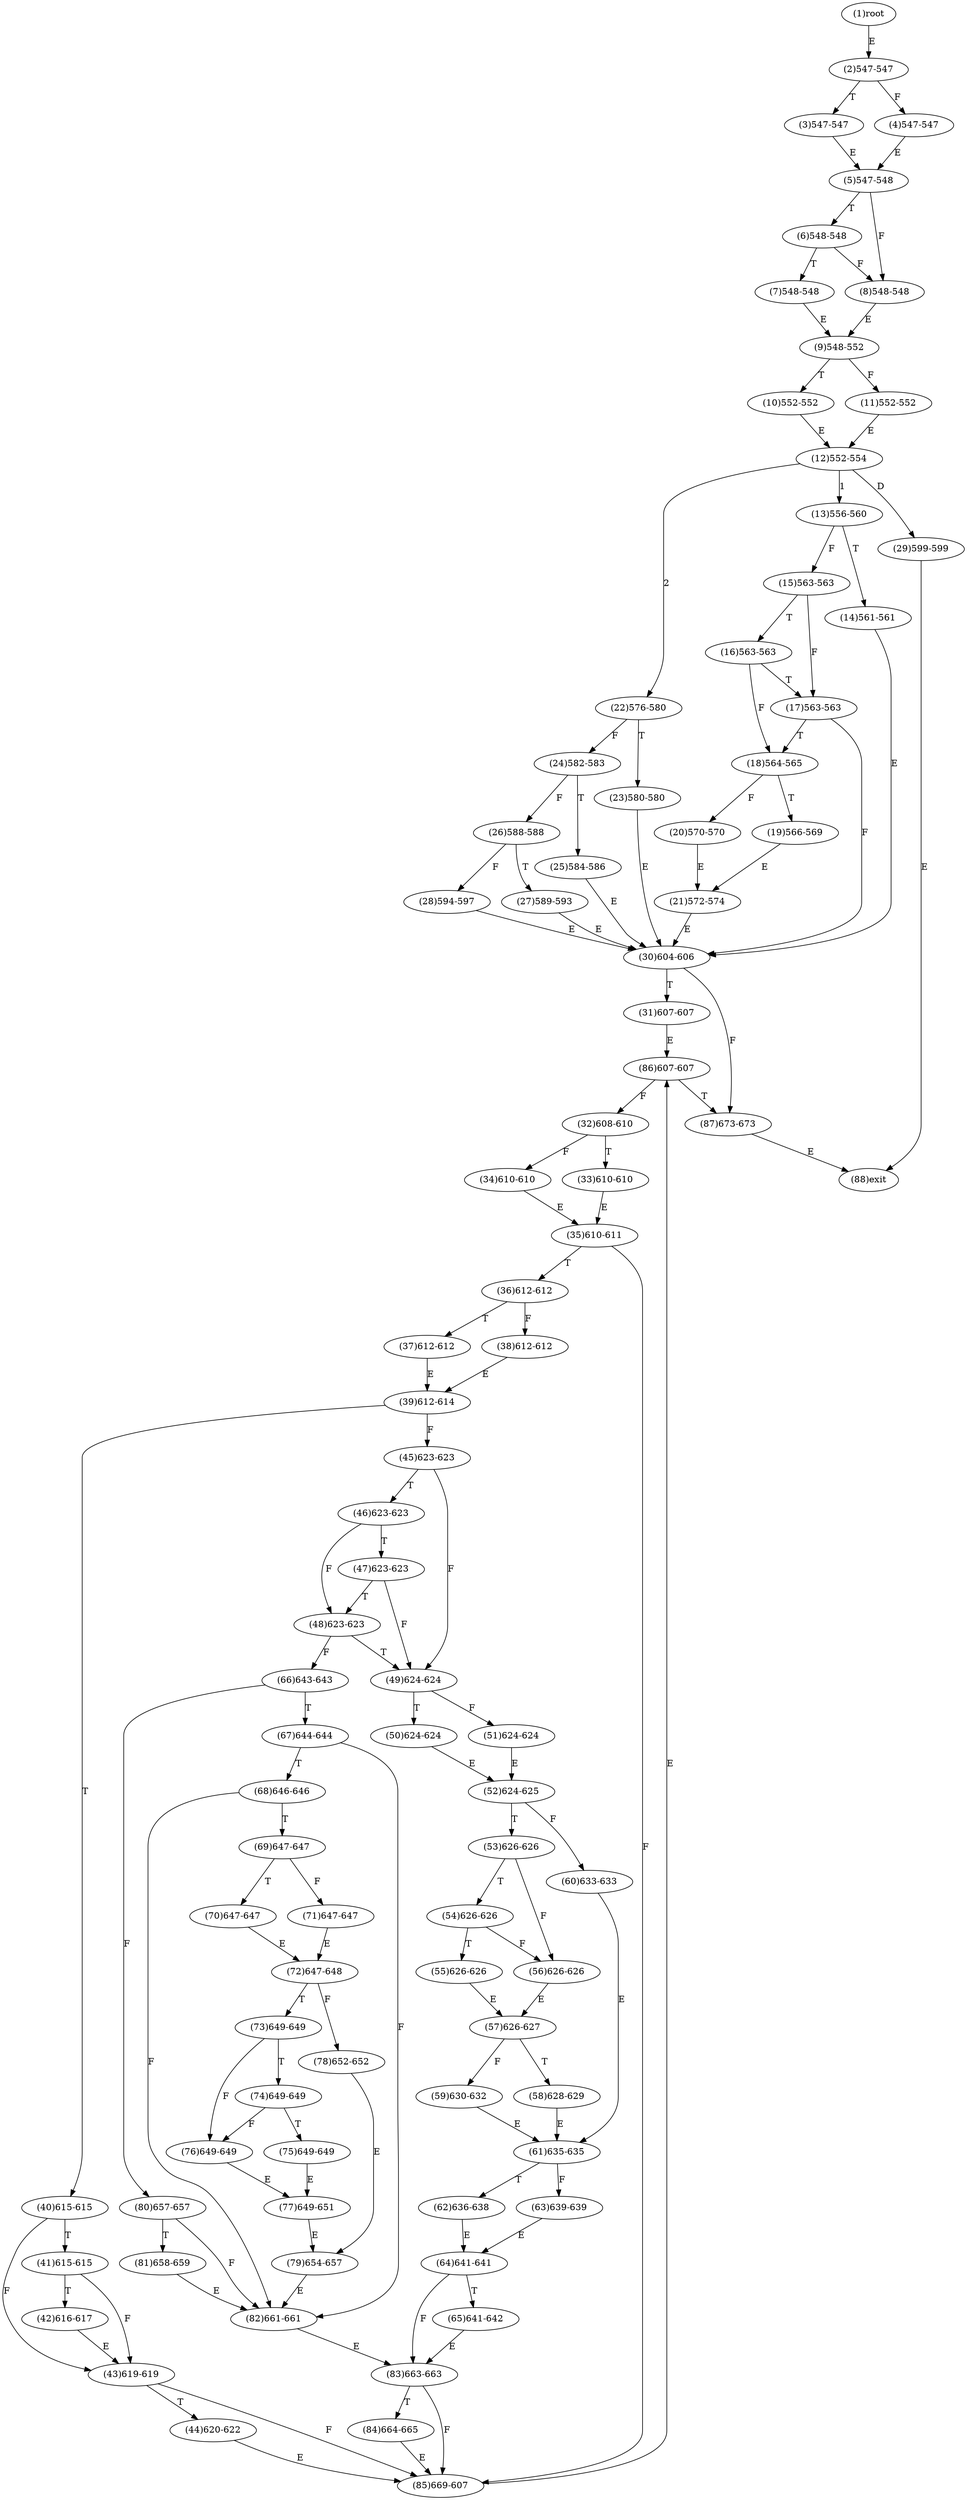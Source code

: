 digraph "" { 
1[ label="(1)root"];
2[ label="(2)547-547"];
3[ label="(3)547-547"];
4[ label="(4)547-547"];
5[ label="(5)547-548"];
6[ label="(6)548-548"];
7[ label="(7)548-548"];
8[ label="(8)548-548"];
9[ label="(9)548-552"];
10[ label="(10)552-552"];
11[ label="(11)552-552"];
12[ label="(12)552-554"];
13[ label="(13)556-560"];
14[ label="(14)561-561"];
15[ label="(15)563-563"];
17[ label="(17)563-563"];
16[ label="(16)563-563"];
19[ label="(19)566-569"];
18[ label="(18)564-565"];
21[ label="(21)572-574"];
20[ label="(20)570-570"];
23[ label="(23)580-580"];
22[ label="(22)576-580"];
25[ label="(25)584-586"];
24[ label="(24)582-583"];
27[ label="(27)589-593"];
26[ label="(26)588-588"];
29[ label="(29)599-599"];
28[ label="(28)594-597"];
31[ label="(31)607-607"];
30[ label="(30)604-606"];
34[ label="(34)610-610"];
35[ label="(35)610-611"];
32[ label="(32)608-610"];
33[ label="(33)610-610"];
38[ label="(38)612-612"];
39[ label="(39)612-614"];
36[ label="(36)612-612"];
37[ label="(37)612-612"];
42[ label="(42)616-617"];
43[ label="(43)619-619"];
40[ label="(40)615-615"];
41[ label="(41)615-615"];
46[ label="(46)623-623"];
47[ label="(47)623-623"];
44[ label="(44)620-622"];
45[ label="(45)623-623"];
51[ label="(51)624-624"];
50[ label="(50)624-624"];
49[ label="(49)624-624"];
48[ label="(48)623-623"];
55[ label="(55)626-626"];
54[ label="(54)626-626"];
53[ label="(53)626-626"];
52[ label="(52)624-625"];
59[ label="(59)630-632"];
58[ label="(58)628-629"];
57[ label="(57)626-627"];
56[ label="(56)626-626"];
63[ label="(63)639-639"];
62[ label="(62)636-638"];
61[ label="(61)635-635"];
60[ label="(60)633-633"];
68[ label="(68)646-646"];
69[ label="(69)647-647"];
70[ label="(70)647-647"];
71[ label="(71)647-647"];
64[ label="(64)641-641"];
65[ label="(65)641-642"];
66[ label="(66)643-643"];
67[ label="(67)644-644"];
76[ label="(76)649-649"];
77[ label="(77)649-651"];
78[ label="(78)652-652"];
79[ label="(79)654-657"];
72[ label="(72)647-648"];
73[ label="(73)649-649"];
74[ label="(74)649-649"];
75[ label="(75)649-649"];
85[ label="(85)669-607"];
84[ label="(84)664-665"];
87[ label="(87)673-673"];
86[ label="(86)607-607"];
81[ label="(81)658-659"];
80[ label="(80)657-657"];
83[ label="(83)663-663"];
82[ label="(82)661-661"];
88[ label="(88)exit"];
1->2[ label="E"];
2->4[ label="F"];
2->3[ label="T"];
3->5[ label="E"];
4->5[ label="E"];
5->8[ label="F"];
5->6[ label="T"];
6->8[ label="F"];
6->7[ label="T"];
7->9[ label="E"];
8->9[ label="E"];
9->11[ label="F"];
9->10[ label="T"];
10->12[ label="E"];
11->12[ label="E"];
12->13[ label="1"];
12->22[ label="2"];
12->29[ label="D"];
13->15[ label="F"];
13->14[ label="T"];
14->30[ label="E"];
15->17[ label="F"];
15->16[ label="T"];
16->18[ label="F"];
16->17[ label="T"];
17->30[ label="F"];
17->18[ label="T"];
18->20[ label="F"];
18->19[ label="T"];
19->21[ label="E"];
20->21[ label="E"];
21->30[ label="E"];
22->24[ label="F"];
22->23[ label="T"];
23->30[ label="E"];
24->26[ label="F"];
24->25[ label="T"];
25->30[ label="E"];
26->28[ label="F"];
26->27[ label="T"];
27->30[ label="E"];
28->30[ label="E"];
29->88[ label="E"];
30->87[ label="F"];
30->31[ label="T"];
31->86[ label="E"];
32->34[ label="F"];
32->33[ label="T"];
33->35[ label="E"];
34->35[ label="E"];
35->85[ label="F"];
35->36[ label="T"];
36->38[ label="F"];
36->37[ label="T"];
37->39[ label="E"];
38->39[ label="E"];
39->45[ label="F"];
39->40[ label="T"];
40->43[ label="F"];
40->41[ label="T"];
41->43[ label="F"];
41->42[ label="T"];
42->43[ label="E"];
43->85[ label="F"];
43->44[ label="T"];
44->85[ label="E"];
45->49[ label="F"];
45->46[ label="T"];
46->48[ label="F"];
46->47[ label="T"];
47->49[ label="F"];
47->48[ label="T"];
48->66[ label="F"];
48->49[ label="T"];
49->51[ label="F"];
49->50[ label="T"];
50->52[ label="E"];
51->52[ label="E"];
52->60[ label="F"];
52->53[ label="T"];
53->56[ label="F"];
53->54[ label="T"];
54->56[ label="F"];
54->55[ label="T"];
55->57[ label="E"];
56->57[ label="E"];
57->59[ label="F"];
57->58[ label="T"];
58->61[ label="E"];
59->61[ label="E"];
60->61[ label="E"];
61->63[ label="F"];
61->62[ label="T"];
62->64[ label="E"];
63->64[ label="E"];
64->83[ label="F"];
64->65[ label="T"];
65->83[ label="E"];
66->80[ label="F"];
66->67[ label="T"];
67->82[ label="F"];
67->68[ label="T"];
68->82[ label="F"];
68->69[ label="T"];
69->71[ label="F"];
69->70[ label="T"];
70->72[ label="E"];
71->72[ label="E"];
72->78[ label="F"];
72->73[ label="T"];
73->76[ label="F"];
73->74[ label="T"];
74->76[ label="F"];
74->75[ label="T"];
75->77[ label="E"];
76->77[ label="E"];
77->79[ label="E"];
78->79[ label="E"];
79->82[ label="E"];
80->82[ label="F"];
80->81[ label="T"];
81->82[ label="E"];
82->83[ label="E"];
83->85[ label="F"];
83->84[ label="T"];
84->85[ label="E"];
85->86[ label="E"];
86->32[ label="F"];
86->87[ label="T"];
87->88[ label="E"];
}